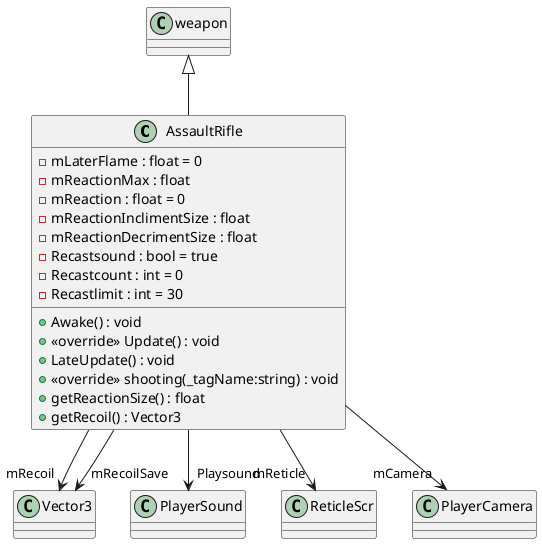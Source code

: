 @startuml
class AssaultRifle {
    - mLaterFlame : float = 0
    - mReactionMax : float
    - mReaction : float = 0
    - mReactionInclimentSize : float
    - mReactionDecrimentSize : float
    - Recastsound : bool = true
    - Recastcount : int = 0
    - Recastlimit : int = 30
    + Awake() : void
    + <<override>> Update() : void
    + LateUpdate() : void
    + <<override>> shooting(_tagName:string) : void
    + getReactionSize() : float
    + getRecoil() : Vector3
}
weapon <|-- AssaultRifle
AssaultRifle --> "mRecoil" Vector3
AssaultRifle --> "Playsound" PlayerSound
AssaultRifle --> "mReticle" ReticleScr
AssaultRifle --> "mRecoilSave" Vector3
AssaultRifle --> "mCamera" PlayerCamera
@enduml
